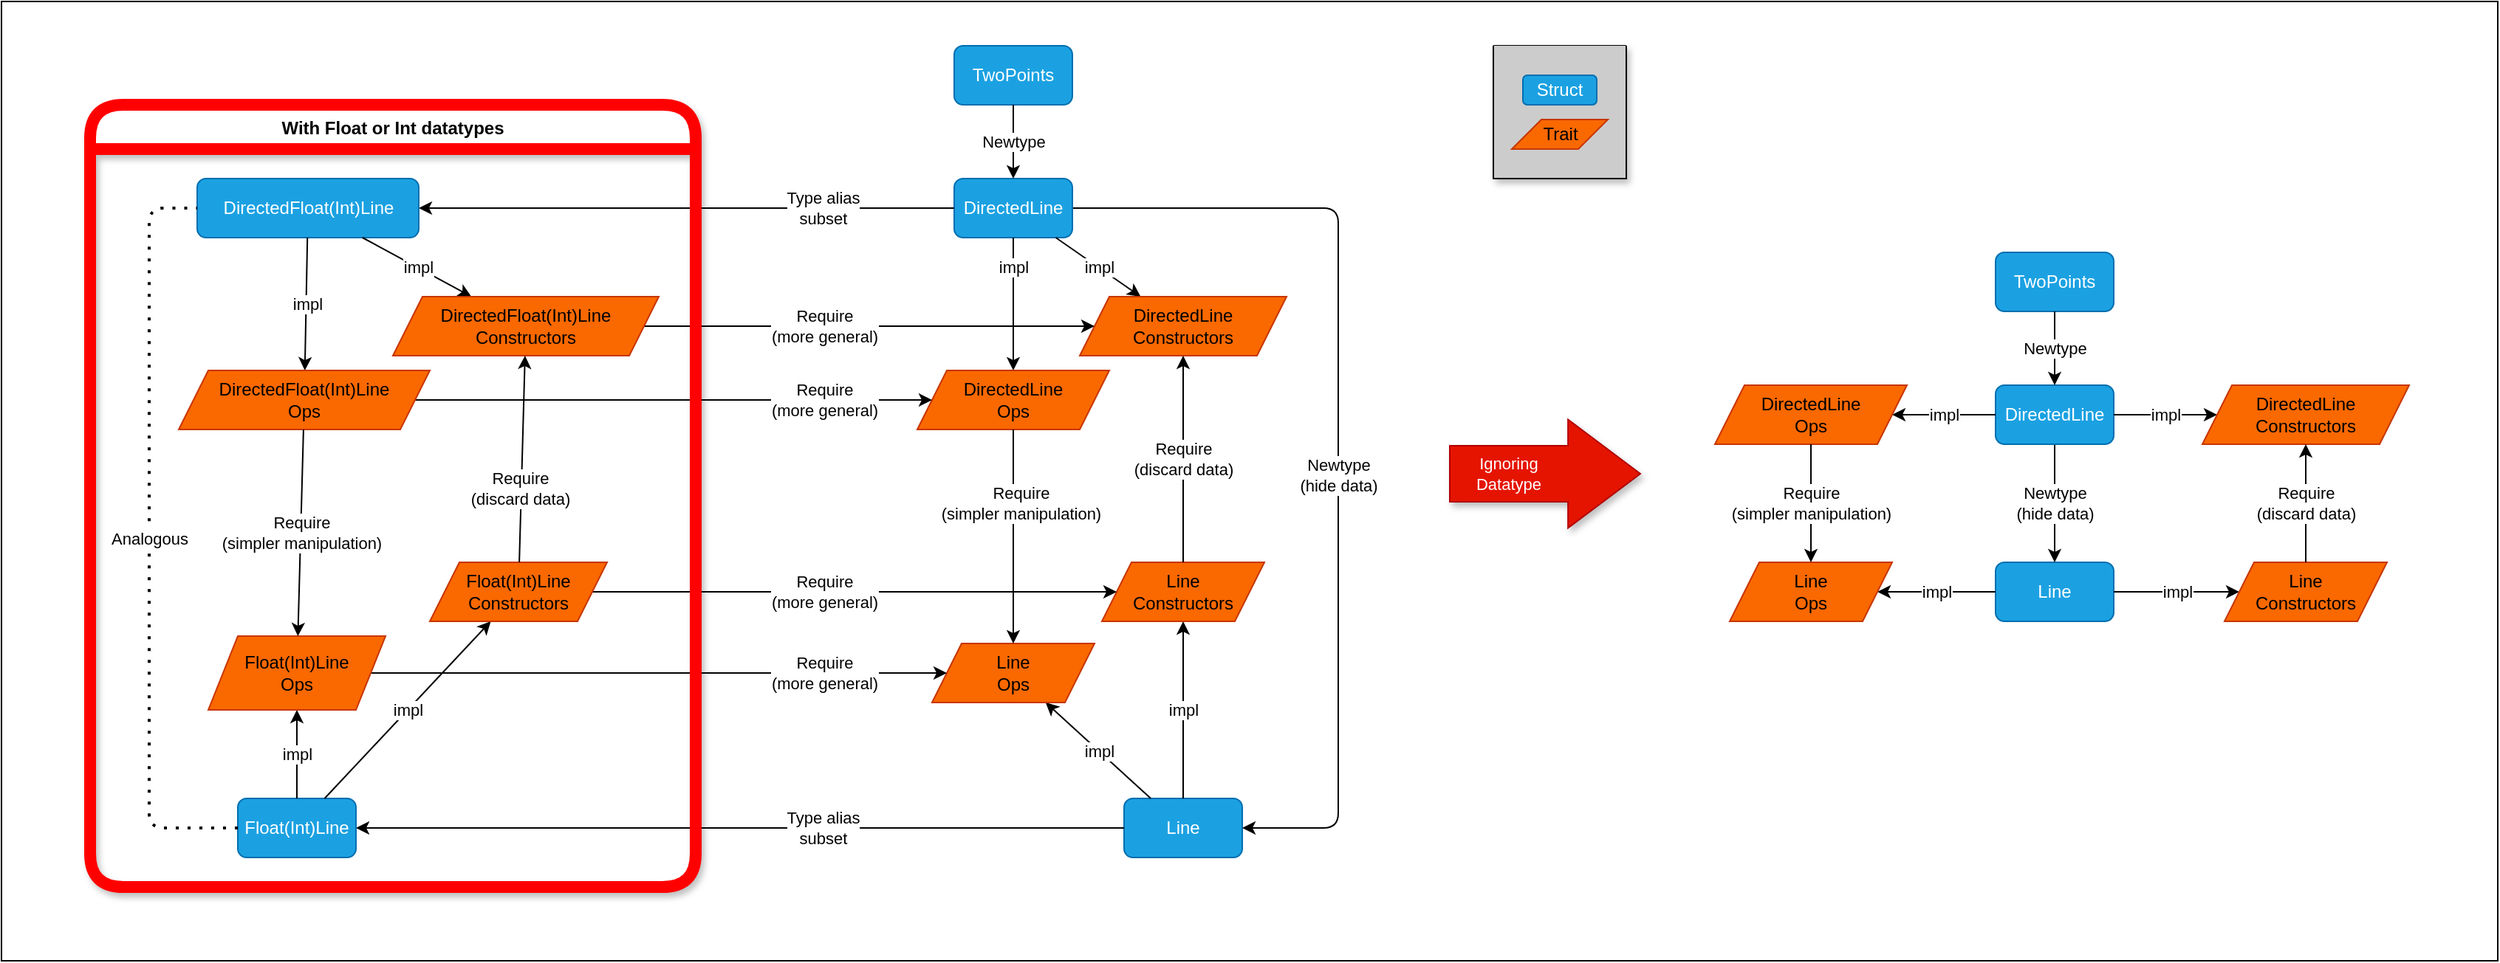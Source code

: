 <mxfile version="24.2.5" type="device">
  <diagram id="R2lEEEUBdFMjLlhIrx00" name="Page-1">
    <mxGraphModel dx="1702" dy="1304" grid="1" gridSize="10" guides="1" tooltips="1" connect="1" arrows="1" fold="1" page="1" pageScale="1" pageWidth="850" pageHeight="1100" background="#FFFFFF" math="0" shadow="0" extFonts="Permanent Marker^https://fonts.googleapis.com/css?family=Permanent+Marker">
      <root>
        <mxCell id="0" />
        <object label="background" id="v2eCrjNbCVR9gLbqSEYK-68">
          <mxCell style="locked=1;" parent="0" />
        </object>
        <mxCell id="v2eCrjNbCVR9gLbqSEYK-70" value="" style="rounded=0;whiteSpace=wrap;html=1;" vertex="1" parent="v2eCrjNbCVR9gLbqSEYK-68">
          <mxGeometry x="40" width="1690" height="650" as="geometry" />
        </mxCell>
        <object label="main" id="1">
          <mxCell style="" parent="0" />
        </object>
        <mxCell id="EpjbPCo30l2JaeXmtsPG-1" value="&lt;div&gt;Line&lt;/div&gt;" style="rounded=1;whiteSpace=wrap;html=1;fillColor=#1ba1e2;strokeColor=#006EAF;fontColor=#ffffff;" parent="1" vertex="1">
          <mxGeometry x="800" y="540" width="80" height="40" as="geometry" />
        </mxCell>
        <mxCell id="mHqxav7-0_hdRTA_JT6B-20" style="edgeStyle=orthogonalEdgeStyle;rounded=1;orthogonalLoop=1;jettySize=auto;html=1;noEdgeStyle=1;orthogonal=1;" parent="1" source="mHqxav7-0_hdRTA_JT6B-2" target="EpjbPCo30l2JaeXmtsPG-1" edge="1">
          <mxGeometry relative="1" as="geometry">
            <Array as="points">
              <mxPoint x="945" y="140" />
              <mxPoint x="945" y="560" />
            </Array>
          </mxGeometry>
        </mxCell>
        <mxCell id="mHqxav7-0_hdRTA_JT6B-21" value="&lt;div&gt;Newtype&lt;/div&gt;&lt;div&gt;(hide data)&lt;br&gt;&lt;/div&gt;" style="edgeLabel;html=1;align=center;verticalAlign=middle;resizable=0;points=[];rounded=1;" parent="mHqxav7-0_hdRTA_JT6B-20" vertex="1" connectable="0">
          <mxGeometry relative="1" as="geometry">
            <mxPoint y="28" as="offset" />
          </mxGeometry>
        </mxCell>
        <mxCell id="mHqxav7-0_hdRTA_JT6B-2" value="&lt;div&gt;DirectedLine&lt;/div&gt;" style="rounded=1;whiteSpace=wrap;html=1;fillColor=#1ba1e2;strokeColor=#006EAF;fontColor=#ffffff;" parent="1" vertex="1">
          <mxGeometry x="685.001" y="120" width="80" height="40" as="geometry" />
        </mxCell>
        <mxCell id="mHqxav7-0_hdRTA_JT6B-13" value="TwoPoints" style="rounded=1;whiteSpace=wrap;html=1;fillColor=#1ba1e2;strokeColor=#006EAF;fontColor=#ffffff;" parent="1" vertex="1">
          <mxGeometry x="685.001" y="30" width="80" height="40" as="geometry" />
        </mxCell>
        <mxCell id="mHqxav7-0_hdRTA_JT6B-14" value="" style="endArrow=classic;html=1;rounded=1;noEdgeStyle=1;orthogonal=1;" parent="1" source="mHqxav7-0_hdRTA_JT6B-13" target="mHqxav7-0_hdRTA_JT6B-2" edge="1">
          <mxGeometry width="50" height="50" relative="1" as="geometry">
            <mxPoint x="755" y="535" as="sourcePoint" />
            <mxPoint x="805" y="485" as="targetPoint" />
            <Array as="points" />
          </mxGeometry>
        </mxCell>
        <mxCell id="mHqxav7-0_hdRTA_JT6B-15" value="Newtype" style="edgeLabel;html=1;align=center;verticalAlign=middle;resizable=0;points=[];rounded=1;" parent="mHqxav7-0_hdRTA_JT6B-14" vertex="1" connectable="0">
          <mxGeometry relative="1" as="geometry">
            <mxPoint as="offset" />
          </mxGeometry>
        </mxCell>
        <mxCell id="v2eCrjNbCVR9gLbqSEYK-9" style="edgeStyle=orthogonalEdgeStyle;rounded=1;orthogonalLoop=1;jettySize=auto;html=1;noEdgeStyle=1;orthogonal=1;" edge="1" parent="1" source="EpjbPCo30l2JaeXmtsPG-1" target="v2eCrjNbCVR9gLbqSEYK-3">
          <mxGeometry relative="1" as="geometry">
            <mxPoint x="440" y="180" as="sourcePoint" />
            <mxPoint x="650" y="210" as="targetPoint" />
            <Array as="points" />
          </mxGeometry>
        </mxCell>
        <mxCell id="v2eCrjNbCVR9gLbqSEYK-10" value="&lt;div&gt;Type alias&lt;/div&gt;subset" style="edgeLabel;html=1;align=center;verticalAlign=middle;resizable=0;points=[];rounded=1;" vertex="1" connectable="0" parent="v2eCrjNbCVR9gLbqSEYK-9">
          <mxGeometry x="-0.196" relative="1" as="geometry">
            <mxPoint x="5" as="offset" />
          </mxGeometry>
        </mxCell>
        <mxCell id="v2eCrjNbCVR9gLbqSEYK-11" style="edgeStyle=orthogonalEdgeStyle;rounded=1;orthogonalLoop=1;jettySize=auto;html=1;noEdgeStyle=1;orthogonal=1;" edge="1" parent="1" source="mHqxav7-0_hdRTA_JT6B-2" target="v2eCrjNbCVR9gLbqSEYK-4">
          <mxGeometry relative="1" as="geometry">
            <Array as="points" />
            <mxPoint x="440" y="160" as="sourcePoint" />
            <mxPoint x="630" y="160" as="targetPoint" />
          </mxGeometry>
        </mxCell>
        <mxCell id="v2eCrjNbCVR9gLbqSEYK-12" value="&lt;div&gt;Type alias&lt;/div&gt;subset" style="edgeLabel;html=1;align=center;verticalAlign=middle;resizable=0;points=[];rounded=1;" vertex="1" connectable="0" parent="v2eCrjNbCVR9gLbqSEYK-11">
          <mxGeometry x="-0.196" relative="1" as="geometry">
            <mxPoint x="56" as="offset" />
          </mxGeometry>
        </mxCell>
        <mxCell id="v2eCrjNbCVR9gLbqSEYK-24" value="" style="endArrow=classic;html=1;rounded=1;" edge="1" parent="1" source="EpjbPCo30l2JaeXmtsPG-1" target="mHqxav7-0_hdRTA_JT6B-4">
          <mxGeometry width="50" height="50" relative="1" as="geometry">
            <mxPoint x="815" y="250" as="sourcePoint" />
            <mxPoint x="865" y="200" as="targetPoint" />
          </mxGeometry>
        </mxCell>
        <mxCell id="v2eCrjNbCVR9gLbqSEYK-25" value="impl" style="edgeLabel;html=1;align=center;verticalAlign=middle;resizable=0;points=[];rounded=1;" vertex="1" connectable="0" parent="v2eCrjNbCVR9gLbqSEYK-24">
          <mxGeometry relative="1" as="geometry">
            <mxPoint as="offset" />
          </mxGeometry>
        </mxCell>
        <mxCell id="v2eCrjNbCVR9gLbqSEYK-26" value="" style="endArrow=classic;html=1;rounded=1;" edge="1" parent="1" source="mHqxav7-0_hdRTA_JT6B-2" target="mHqxav7-0_hdRTA_JT6B-6">
          <mxGeometry width="50" height="50" relative="1" as="geometry">
            <mxPoint x="715" y="288" as="sourcePoint" />
            <mxPoint x="845" y="332" as="targetPoint" />
          </mxGeometry>
        </mxCell>
        <mxCell id="v2eCrjNbCVR9gLbqSEYK-27" value="impl" style="edgeLabel;html=1;align=center;verticalAlign=middle;resizable=0;points=[];rounded=1;" vertex="1" connectable="0" parent="v2eCrjNbCVR9gLbqSEYK-26">
          <mxGeometry relative="1" as="geometry">
            <mxPoint y="-25" as="offset" />
          </mxGeometry>
        </mxCell>
        <mxCell id="v2eCrjNbCVR9gLbqSEYK-44" value="" style="endArrow=classic;html=1;rounded=1;" edge="1" parent="1" source="EpjbPCo30l2JaeXmtsPG-1" target="mHqxav7-0_hdRTA_JT6B-8">
          <mxGeometry width="50" height="50" relative="1" as="geometry">
            <mxPoint x="751" y="230" as="sourcePoint" />
            <mxPoint x="685" y="180" as="targetPoint" />
          </mxGeometry>
        </mxCell>
        <mxCell id="v2eCrjNbCVR9gLbqSEYK-45" value="impl" style="edgeLabel;html=1;align=center;verticalAlign=middle;resizable=0;points=[];rounded=1;" vertex="1" connectable="0" parent="v2eCrjNbCVR9gLbqSEYK-44">
          <mxGeometry relative="1" as="geometry">
            <mxPoint as="offset" />
          </mxGeometry>
        </mxCell>
        <mxCell id="v2eCrjNbCVR9gLbqSEYK-46" value="" style="endArrow=classic;html=1;rounded=1;" edge="1" parent="1" source="mHqxav7-0_hdRTA_JT6B-2" target="mHqxav7-0_hdRTA_JT6B-10">
          <mxGeometry width="50" height="50" relative="1" as="geometry">
            <mxPoint x="735" y="170" as="sourcePoint" />
            <mxPoint x="669" y="120" as="targetPoint" />
          </mxGeometry>
        </mxCell>
        <mxCell id="v2eCrjNbCVR9gLbqSEYK-47" value="impl" style="edgeLabel;html=1;align=center;verticalAlign=middle;resizable=0;points=[];rounded=1;" vertex="1" connectable="0" parent="v2eCrjNbCVR9gLbqSEYK-46">
          <mxGeometry relative="1" as="geometry">
            <mxPoint as="offset" />
          </mxGeometry>
        </mxCell>
        <mxCell id="mHqxav7-0_hdRTA_JT6B-4" value="&lt;div&gt;Line&lt;/div&gt;&lt;div&gt;Ops&lt;br&gt;&lt;/div&gt;" style="rounded=0;whiteSpace=wrap;html=1;fillColor=#fa6800;strokeColor=#C73500;fontColor=#000000;shape=parallelogram;fixedSize=1;perimeter=parallelogramPerimeter;" parent="1" vertex="1">
          <mxGeometry x="670" y="435" width="110" height="40" as="geometry" />
        </mxCell>
        <mxCell id="mHqxav7-0_hdRTA_JT6B-6" value="&lt;div&gt;DirectedLine&lt;/div&gt;&lt;div&gt;Ops&lt;br&gt;&lt;/div&gt;" style="rounded=0;whiteSpace=wrap;html=1;fillColor=#fa6800;strokeColor=#C73500;fontColor=#000000;shape=parallelogram;fixedSize=1;perimeter=parallelogramPerimeter;" parent="1" vertex="1">
          <mxGeometry x="660" y="250" width="130" height="40" as="geometry" />
        </mxCell>
        <mxCell id="v2eCrjNbCVR9gLbqSEYK-38" value="" style="endArrow=classic;html=1;rounded=1;" edge="1" parent="1" source="v2eCrjNbCVR9gLbqSEYK-28" target="mHqxav7-0_hdRTA_JT6B-4">
          <mxGeometry relative="1" as="geometry">
            <mxPoint x="760" y="240" as="sourcePoint" />
            <mxPoint x="622" y="190" as="targetPoint" />
          </mxGeometry>
        </mxCell>
        <mxCell id="v2eCrjNbCVR9gLbqSEYK-39" value="&lt;div&gt;Require&lt;/div&gt;&lt;div&gt;(more general)&lt;/div&gt;" style="edgeLabel;resizable=0;html=1;;align=center;verticalAlign=middle;container=0;rounded=1;" connectable="0" vertex="1" parent="v2eCrjNbCVR9gLbqSEYK-38">
          <mxGeometry relative="1" as="geometry">
            <mxPoint x="112" as="offset" />
          </mxGeometry>
        </mxCell>
        <mxCell id="v2eCrjNbCVR9gLbqSEYK-22" value="" style="endArrow=classic;html=1;rounded=1;" edge="1" parent="1" source="mHqxav7-0_hdRTA_JT6B-6" target="mHqxav7-0_hdRTA_JT6B-4">
          <mxGeometry relative="1" as="geometry">
            <mxPoint x="1075" y="10" as="sourcePoint" />
            <mxPoint x="1175" y="10" as="targetPoint" />
          </mxGeometry>
        </mxCell>
        <mxCell id="v2eCrjNbCVR9gLbqSEYK-23" value="&lt;div&gt;Require&lt;/div&gt;&lt;div&gt;(simpler manipulation)&lt;br&gt;&lt;/div&gt;" style="edgeLabel;resizable=0;html=1;;align=center;verticalAlign=middle;container=0;rounded=1;" connectable="0" vertex="1" parent="v2eCrjNbCVR9gLbqSEYK-22">
          <mxGeometry relative="1" as="geometry">
            <mxPoint x="5" y="-23" as="offset" />
          </mxGeometry>
        </mxCell>
        <mxCell id="v2eCrjNbCVR9gLbqSEYK-36" value="" style="endArrow=classic;html=1;rounded=1;" edge="1" parent="1" source="v2eCrjNbCVR9gLbqSEYK-29" target="mHqxav7-0_hdRTA_JT6B-6">
          <mxGeometry relative="1" as="geometry">
            <mxPoint x="730" y="410" as="sourcePoint" />
            <mxPoint x="730" y="490" as="targetPoint" />
          </mxGeometry>
        </mxCell>
        <mxCell id="v2eCrjNbCVR9gLbqSEYK-37" value="&lt;div&gt;Require&lt;/div&gt;&lt;div&gt;(more general)&lt;/div&gt;" style="edgeLabel;resizable=0;html=1;;align=center;verticalAlign=middle;container=0;rounded=1;" connectable="0" vertex="1" parent="v2eCrjNbCVR9gLbqSEYK-36">
          <mxGeometry relative="1" as="geometry">
            <mxPoint x="102" as="offset" />
          </mxGeometry>
        </mxCell>
        <mxCell id="mHqxav7-0_hdRTA_JT6B-8" value="&lt;div&gt;Line&lt;/div&gt;&lt;div&gt;Constructors&lt;br&gt;&lt;/div&gt;" style="rounded=0;whiteSpace=wrap;html=1;fillColor=#fa6800;strokeColor=#C73500;fontColor=#000000;shape=parallelogram;fixedSize=1;perimeter=parallelogramPerimeter;" parent="1" vertex="1">
          <mxGeometry x="785" y="380" width="110" height="40" as="geometry" />
        </mxCell>
        <mxCell id="mHqxav7-0_hdRTA_JT6B-10" value="&lt;div&gt;DirectedLine&lt;/div&gt;&lt;div&gt;Constructors&lt;br&gt;&lt;/div&gt;" style="rounded=0;whiteSpace=wrap;html=1;fillColor=#fa6800;strokeColor=#C73500;fontColor=#000000;shape=parallelogram;fixedSize=1;perimeter=parallelogramPerimeter;" parent="1" vertex="1">
          <mxGeometry x="770" y="200" width="140" height="40" as="geometry" />
        </mxCell>
        <mxCell id="v2eCrjNbCVR9gLbqSEYK-51" value="" style="endArrow=classic;html=1;rounded=1;" edge="1" parent="1" source="mHqxav7-0_hdRTA_JT6B-9" target="mHqxav7-0_hdRTA_JT6B-8">
          <mxGeometry relative="1" as="geometry">
            <mxPoint x="660" y="249.57" as="sourcePoint" />
            <mxPoint x="590" y="249.57" as="targetPoint" />
          </mxGeometry>
        </mxCell>
        <mxCell id="v2eCrjNbCVR9gLbqSEYK-52" value="&lt;div&gt;Require&lt;/div&gt;&lt;div&gt;(more general)&lt;/div&gt;" style="edgeLabel;resizable=0;html=1;;align=center;verticalAlign=middle;container=0;rounded=1;" connectable="0" vertex="1" parent="v2eCrjNbCVR9gLbqSEYK-51">
          <mxGeometry relative="1" as="geometry">
            <mxPoint x="-21" as="offset" />
          </mxGeometry>
        </mxCell>
        <mxCell id="v2eCrjNbCVR9gLbqSEYK-56" value="" style="endArrow=classic;html=1;rounded=1;" edge="1" parent="1" source="mHqxav7-0_hdRTA_JT6B-8" target="mHqxav7-0_hdRTA_JT6B-10">
          <mxGeometry relative="1" as="geometry">
            <mxPoint x="777" y="395" as="sourcePoint" />
            <mxPoint x="623" y="150" as="targetPoint" />
          </mxGeometry>
        </mxCell>
        <mxCell id="v2eCrjNbCVR9gLbqSEYK-57" value="&lt;div&gt;Require&lt;/div&gt;&lt;div&gt;(discard data)&lt;br&gt;&lt;/div&gt;" style="edgeLabel;resizable=0;html=1;;align=center;verticalAlign=middle;container=0;rounded=1;" connectable="0" vertex="1" parent="v2eCrjNbCVR9gLbqSEYK-56">
          <mxGeometry relative="1" as="geometry">
            <mxPoint as="offset" />
          </mxGeometry>
        </mxCell>
        <mxCell id="v2eCrjNbCVR9gLbqSEYK-49" value="" style="endArrow=classic;html=1;rounded=1;" edge="1" parent="1" source="mHqxav7-0_hdRTA_JT6B-11" target="mHqxav7-0_hdRTA_JT6B-10">
          <mxGeometry relative="1" as="geometry">
            <mxPoint x="550" y="240" as="sourcePoint" />
            <mxPoint x="550" y="190" as="targetPoint" />
          </mxGeometry>
        </mxCell>
        <mxCell id="v2eCrjNbCVR9gLbqSEYK-50" value="&lt;div&gt;Require&lt;/div&gt;&lt;div&gt;(more general)&lt;br&gt;&lt;/div&gt;" style="edgeLabel;resizable=0;html=1;;align=center;verticalAlign=middle;container=0;rounded=1;" connectable="0" vertex="1" parent="v2eCrjNbCVR9gLbqSEYK-49">
          <mxGeometry relative="1" as="geometry">
            <mxPoint x="-31" as="offset" />
          </mxGeometry>
        </mxCell>
        <mxCell id="v2eCrjNbCVR9gLbqSEYK-77" value="With Float or Int datatypes" style="swimlane;startSize=30;fillColor=#FFFFFF;fontColor=#000000;strokeColor=#FF0000;swimlaneFillColor=none;strokeWidth=8;perimeterSpacing=0;rounded=1;swimlaneLine=1;glass=0;shadow=1;arcSize=25;comic=0;enumerate=0;moveCells=0;autosize=0;fillStyle=auto;" vertex="1" parent="1">
          <mxGeometry x="100" y="70" width="410" height="530" as="geometry">
            <mxRectangle x="60" y="135" width="50" height="40" as="alternateBounds" />
          </mxGeometry>
        </mxCell>
        <mxCell id="v2eCrjNbCVR9gLbqSEYK-71" value="" style="group" vertex="1" connectable="0" parent="v2eCrjNbCVR9gLbqSEYK-77">
          <mxGeometry x="40" y="50" width="345" height="460" as="geometry" />
        </mxCell>
        <mxCell id="v2eCrjNbCVR9gLbqSEYK-3" value="&lt;div&gt;Float(Int)Line&lt;br&gt;&lt;/div&gt;" style="rounded=1;whiteSpace=wrap;html=1;fillColor=#1ba1e2;strokeColor=#006EAF;fontColor=#ffffff;" vertex="1" parent="v2eCrjNbCVR9gLbqSEYK-71">
          <mxGeometry x="60" y="420" width="80" height="40" as="geometry" />
        </mxCell>
        <mxCell id="v2eCrjNbCVR9gLbqSEYK-4" value="&lt;div&gt;DirectedFloat(Int)Line&lt;/div&gt;" style="rounded=1;whiteSpace=wrap;html=1;fillColor=#1ba1e2;strokeColor=#006EAF;fontColor=#ffffff;" vertex="1" parent="v2eCrjNbCVR9gLbqSEYK-71">
          <mxGeometry x="32.5" width="150" height="40" as="geometry" />
        </mxCell>
        <mxCell id="v2eCrjNbCVR9gLbqSEYK-5" value="" style="endArrow=none;dashed=1;html=1;dashPattern=1 3;strokeWidth=2;rounded=1;" edge="1" parent="v2eCrjNbCVR9gLbqSEYK-71" source="v2eCrjNbCVR9gLbqSEYK-3" target="v2eCrjNbCVR9gLbqSEYK-4">
          <mxGeometry width="50" height="50" relative="1" as="geometry">
            <mxPoint x="424.53" y="620" as="sourcePoint" />
            <mxPoint x="474.53" y="570" as="targetPoint" />
            <Array as="points">
              <mxPoint y="440" />
              <mxPoint y="20" />
            </Array>
          </mxGeometry>
        </mxCell>
        <mxCell id="v2eCrjNbCVR9gLbqSEYK-6" value="&lt;div&gt;Analogous&lt;/div&gt;" style="edgeLabel;html=1;align=center;verticalAlign=middle;resizable=0;points=[];rounded=1;" vertex="1" connectable="0" parent="v2eCrjNbCVR9gLbqSEYK-5">
          <mxGeometry relative="1" as="geometry">
            <mxPoint as="offset" />
          </mxGeometry>
        </mxCell>
        <mxCell id="v2eCrjNbCVR9gLbqSEYK-32" value="" style="endArrow=classic;html=1;rounded=1;" edge="1" parent="v2eCrjNbCVR9gLbqSEYK-71" source="v2eCrjNbCVR9gLbqSEYK-4" target="v2eCrjNbCVR9gLbqSEYK-29">
          <mxGeometry width="50" height="50" relative="1" as="geometry">
            <mxPoint x="430" y="310" as="sourcePoint" />
            <mxPoint x="500" y="310" as="targetPoint" />
          </mxGeometry>
        </mxCell>
        <mxCell id="v2eCrjNbCVR9gLbqSEYK-33" value="impl" style="edgeLabel;html=1;align=center;verticalAlign=middle;resizable=0;points=[];rounded=1;" vertex="1" connectable="0" parent="v2eCrjNbCVR9gLbqSEYK-32">
          <mxGeometry relative="1" as="geometry">
            <mxPoint as="offset" />
          </mxGeometry>
        </mxCell>
        <mxCell id="v2eCrjNbCVR9gLbqSEYK-34" value="" style="endArrow=classic;html=1;rounded=1;" edge="1" parent="v2eCrjNbCVR9gLbqSEYK-71" source="v2eCrjNbCVR9gLbqSEYK-3" target="v2eCrjNbCVR9gLbqSEYK-28">
          <mxGeometry width="50" height="50" relative="1" as="geometry">
            <mxPoint x="150" y="420" as="sourcePoint" />
            <mxPoint x="220" y="420" as="targetPoint" />
          </mxGeometry>
        </mxCell>
        <mxCell id="v2eCrjNbCVR9gLbqSEYK-35" value="impl" style="edgeLabel;html=1;align=center;verticalAlign=middle;resizable=0;points=[];rounded=1;" vertex="1" connectable="0" parent="v2eCrjNbCVR9gLbqSEYK-34">
          <mxGeometry relative="1" as="geometry">
            <mxPoint as="offset" />
          </mxGeometry>
        </mxCell>
        <mxCell id="v2eCrjNbCVR9gLbqSEYK-58" value="" style="endArrow=classic;html=1;rounded=1;" edge="1" parent="v2eCrjNbCVR9gLbqSEYK-71" source="v2eCrjNbCVR9gLbqSEYK-4" target="mHqxav7-0_hdRTA_JT6B-11">
          <mxGeometry width="50" height="50" relative="1" as="geometry">
            <mxPoint x="77" as="sourcePoint" />
            <mxPoint x="93" y="180" as="targetPoint" />
          </mxGeometry>
        </mxCell>
        <mxCell id="v2eCrjNbCVR9gLbqSEYK-59" value="impl" style="edgeLabel;html=1;align=center;verticalAlign=middle;resizable=0;points=[];rounded=1;" vertex="1" connectable="0" parent="v2eCrjNbCVR9gLbqSEYK-58">
          <mxGeometry relative="1" as="geometry">
            <mxPoint as="offset" />
          </mxGeometry>
        </mxCell>
        <mxCell id="v2eCrjNbCVR9gLbqSEYK-60" value="" style="endArrow=classic;html=1;rounded=1;" edge="1" parent="v2eCrjNbCVR9gLbqSEYK-71" source="v2eCrjNbCVR9gLbqSEYK-3" target="mHqxav7-0_hdRTA_JT6B-9">
          <mxGeometry width="50" height="50" relative="1" as="geometry">
            <mxPoint x="54" y="510" as="sourcePoint" />
            <mxPoint x="90" y="350" as="targetPoint" />
          </mxGeometry>
        </mxCell>
        <mxCell id="v2eCrjNbCVR9gLbqSEYK-61" value="impl" style="edgeLabel;html=1;align=center;verticalAlign=middle;resizable=0;points=[];rounded=1;" vertex="1" connectable="0" parent="v2eCrjNbCVR9gLbqSEYK-60">
          <mxGeometry relative="1" as="geometry">
            <mxPoint as="offset" />
          </mxGeometry>
        </mxCell>
        <mxCell id="v2eCrjNbCVR9gLbqSEYK-28" value="&lt;div&gt;Float(Int)Line&lt;/div&gt;&lt;div&gt;Ops&lt;br&gt;&lt;/div&gt;" style="rounded=0;whiteSpace=wrap;html=1;fillColor=#fa6800;strokeColor=#C73500;fontColor=#000000;shape=parallelogram;fixedSize=1;perimeter=parallelogramPerimeter;" vertex="1" parent="v2eCrjNbCVR9gLbqSEYK-71">
          <mxGeometry x="40" y="310" width="120" height="50" as="geometry" />
        </mxCell>
        <mxCell id="v2eCrjNbCVR9gLbqSEYK-29" value="&lt;div&gt;DirectedFloat(Int)Line&lt;/div&gt;&lt;div&gt;Ops&lt;br&gt;&lt;/div&gt;" style="rounded=0;whiteSpace=wrap;html=1;fillColor=#fa6800;strokeColor=#C73500;fontColor=#000000;shape=parallelogram;fixedSize=1;perimeter=parallelogramPerimeter;" vertex="1" parent="v2eCrjNbCVR9gLbqSEYK-71">
          <mxGeometry x="20" y="130" width="170" height="40" as="geometry" />
        </mxCell>
        <mxCell id="v2eCrjNbCVR9gLbqSEYK-30" value="" style="endArrow=classic;html=1;rounded=1;" edge="1" parent="v2eCrjNbCVR9gLbqSEYK-71" source="v2eCrjNbCVR9gLbqSEYK-29" target="v2eCrjNbCVR9gLbqSEYK-28">
          <mxGeometry relative="1" as="geometry">
            <mxPoint x="399.5" y="330" as="sourcePoint" />
            <mxPoint x="399.5" y="410" as="targetPoint" />
          </mxGeometry>
        </mxCell>
        <mxCell id="v2eCrjNbCVR9gLbqSEYK-31" value="&lt;div&gt;Require&lt;/div&gt;&lt;div&gt;(simpler manipulation)&lt;br&gt;&lt;/div&gt;" style="edgeLabel;resizable=0;html=1;;align=center;verticalAlign=middle;container=0;rounded=1;" connectable="0" vertex="1" parent="v2eCrjNbCVR9gLbqSEYK-30">
          <mxGeometry relative="1" as="geometry">
            <mxPoint as="offset" />
          </mxGeometry>
        </mxCell>
        <mxCell id="mHqxav7-0_hdRTA_JT6B-9" value="&lt;div&gt;Float(Int)Line&lt;/div&gt;&lt;div&gt;Constructors&lt;br&gt;&lt;/div&gt;" style="rounded=0;whiteSpace=wrap;html=1;fillColor=#fa6800;strokeColor=#C73500;fontColor=#000000;shape=parallelogram;fixedSize=1;perimeter=parallelogramPerimeter;" parent="v2eCrjNbCVR9gLbqSEYK-71" vertex="1">
          <mxGeometry x="190" y="260" width="120" height="40" as="geometry" />
        </mxCell>
        <mxCell id="mHqxav7-0_hdRTA_JT6B-11" value="&lt;div&gt;DirectedFloat(Int)Line&lt;/div&gt;&lt;div&gt;Constructors&lt;br&gt;&lt;/div&gt;" style="rounded=0;whiteSpace=wrap;html=1;fillColor=#fa6800;strokeColor=#C73500;fontColor=#000000;shape=parallelogram;fixedSize=1;perimeter=parallelogramPerimeter;" parent="v2eCrjNbCVR9gLbqSEYK-71" vertex="1">
          <mxGeometry x="165" y="80" width="180" height="40" as="geometry" />
        </mxCell>
        <mxCell id="v2eCrjNbCVR9gLbqSEYK-53" value="" style="endArrow=classic;html=1;rounded=1;" edge="1" parent="v2eCrjNbCVR9gLbqSEYK-71" source="mHqxav7-0_hdRTA_JT6B-9" target="mHqxav7-0_hdRTA_JT6B-11">
          <mxGeometry relative="1" as="geometry">
            <mxPoint x="480" y="240" as="sourcePoint" />
            <mxPoint x="480" y="190" as="targetPoint" />
          </mxGeometry>
        </mxCell>
        <mxCell id="v2eCrjNbCVR9gLbqSEYK-54" value="&lt;div&gt;Require&lt;/div&gt;&lt;div&gt;(discard data)&lt;/div&gt;" style="edgeLabel;resizable=0;html=1;;align=center;verticalAlign=middle;container=0;rounded=1;" connectable="0" vertex="1" parent="v2eCrjNbCVR9gLbqSEYK-53">
          <mxGeometry relative="1" as="geometry">
            <mxPoint x="-2" y="20" as="offset" />
          </mxGeometry>
        </mxCell>
        <mxCell id="v2eCrjNbCVR9gLbqSEYK-79" value="&lt;div&gt;Line&lt;/div&gt;" style="rounded=1;whiteSpace=wrap;html=1;fillColor=#1ba1e2;strokeColor=#006EAF;fontColor=#ffffff;" vertex="1" parent="1">
          <mxGeometry x="1390" y="380" width="80" height="40" as="geometry" />
        </mxCell>
        <mxCell id="v2eCrjNbCVR9gLbqSEYK-80" style="edgeStyle=orthogonalEdgeStyle;rounded=1;orthogonalLoop=1;jettySize=auto;html=1;noEdgeStyle=1;orthogonal=1;" edge="1" parent="1" source="v2eCrjNbCVR9gLbqSEYK-82" target="v2eCrjNbCVR9gLbqSEYK-79">
          <mxGeometry relative="1" as="geometry">
            <Array as="points" />
          </mxGeometry>
        </mxCell>
        <mxCell id="v2eCrjNbCVR9gLbqSEYK-81" value="&lt;div&gt;Newtype&lt;/div&gt;&lt;div&gt;(hide data)&lt;br&gt;&lt;/div&gt;" style="edgeLabel;html=1;align=center;verticalAlign=middle;resizable=0;points=[];rounded=1;" vertex="1" connectable="0" parent="v2eCrjNbCVR9gLbqSEYK-80">
          <mxGeometry relative="1" as="geometry">
            <mxPoint as="offset" />
          </mxGeometry>
        </mxCell>
        <mxCell id="v2eCrjNbCVR9gLbqSEYK-82" value="&lt;div&gt;DirectedLine&lt;/div&gt;" style="rounded=1;whiteSpace=wrap;html=1;fillColor=#1ba1e2;strokeColor=#006EAF;fontColor=#ffffff;" vertex="1" parent="1">
          <mxGeometry x="1390.001" y="260" width="80" height="40" as="geometry" />
        </mxCell>
        <mxCell id="v2eCrjNbCVR9gLbqSEYK-83" value="TwoPoints" style="rounded=1;whiteSpace=wrap;html=1;fillColor=#1ba1e2;strokeColor=#006EAF;fontColor=#ffffff;" vertex="1" parent="1">
          <mxGeometry x="1390.001" y="170" width="80" height="40" as="geometry" />
        </mxCell>
        <mxCell id="v2eCrjNbCVR9gLbqSEYK-84" value="" style="endArrow=classic;html=1;rounded=1;noEdgeStyle=1;orthogonal=1;" edge="1" parent="1" source="v2eCrjNbCVR9gLbqSEYK-83" target="v2eCrjNbCVR9gLbqSEYK-82">
          <mxGeometry width="50" height="50" relative="1" as="geometry">
            <mxPoint x="1460" y="675" as="sourcePoint" />
            <mxPoint x="1510" y="625" as="targetPoint" />
            <Array as="points" />
          </mxGeometry>
        </mxCell>
        <mxCell id="v2eCrjNbCVR9gLbqSEYK-85" value="Newtype" style="edgeLabel;html=1;align=center;verticalAlign=middle;resizable=0;points=[];rounded=1;" vertex="1" connectable="0" parent="v2eCrjNbCVR9gLbqSEYK-84">
          <mxGeometry relative="1" as="geometry">
            <mxPoint as="offset" />
          </mxGeometry>
        </mxCell>
        <mxCell id="v2eCrjNbCVR9gLbqSEYK-86" value="" style="endArrow=classic;html=1;rounded=1;" edge="1" parent="1" source="v2eCrjNbCVR9gLbqSEYK-79" target="v2eCrjNbCVR9gLbqSEYK-94">
          <mxGeometry width="50" height="50" relative="1" as="geometry">
            <mxPoint x="1520" y="390" as="sourcePoint" />
            <mxPoint x="1570" y="340" as="targetPoint" />
          </mxGeometry>
        </mxCell>
        <mxCell id="v2eCrjNbCVR9gLbqSEYK-87" value="impl" style="edgeLabel;html=1;align=center;verticalAlign=middle;resizable=0;points=[];rounded=1;" vertex="1" connectable="0" parent="v2eCrjNbCVR9gLbqSEYK-86">
          <mxGeometry relative="1" as="geometry">
            <mxPoint as="offset" />
          </mxGeometry>
        </mxCell>
        <mxCell id="v2eCrjNbCVR9gLbqSEYK-88" value="" style="endArrow=classic;html=1;rounded=1;" edge="1" parent="1" source="v2eCrjNbCVR9gLbqSEYK-82" target="v2eCrjNbCVR9gLbqSEYK-95">
          <mxGeometry width="50" height="50" relative="1" as="geometry">
            <mxPoint x="1420" y="428" as="sourcePoint" />
            <mxPoint x="1550" y="472" as="targetPoint" />
          </mxGeometry>
        </mxCell>
        <mxCell id="v2eCrjNbCVR9gLbqSEYK-89" value="impl" style="edgeLabel;html=1;align=center;verticalAlign=middle;resizable=0;points=[];rounded=1;" vertex="1" connectable="0" parent="v2eCrjNbCVR9gLbqSEYK-88">
          <mxGeometry relative="1" as="geometry">
            <mxPoint as="offset" />
          </mxGeometry>
        </mxCell>
        <mxCell id="v2eCrjNbCVR9gLbqSEYK-90" value="" style="endArrow=classic;html=1;rounded=1;" edge="1" parent="1" source="v2eCrjNbCVR9gLbqSEYK-79" target="v2eCrjNbCVR9gLbqSEYK-98">
          <mxGeometry width="50" height="50" relative="1" as="geometry">
            <mxPoint x="1456" y="370" as="sourcePoint" />
            <mxPoint x="1390" y="320" as="targetPoint" />
          </mxGeometry>
        </mxCell>
        <mxCell id="v2eCrjNbCVR9gLbqSEYK-91" value="impl" style="edgeLabel;html=1;align=center;verticalAlign=middle;resizable=0;points=[];rounded=1;" vertex="1" connectable="0" parent="v2eCrjNbCVR9gLbqSEYK-90">
          <mxGeometry relative="1" as="geometry">
            <mxPoint as="offset" />
          </mxGeometry>
        </mxCell>
        <mxCell id="v2eCrjNbCVR9gLbqSEYK-92" value="" style="endArrow=classic;html=1;rounded=1;" edge="1" parent="1" source="v2eCrjNbCVR9gLbqSEYK-82" target="v2eCrjNbCVR9gLbqSEYK-99">
          <mxGeometry width="50" height="50" relative="1" as="geometry">
            <mxPoint x="1440" y="310" as="sourcePoint" />
            <mxPoint x="1374" y="260" as="targetPoint" />
          </mxGeometry>
        </mxCell>
        <mxCell id="v2eCrjNbCVR9gLbqSEYK-93" value="impl" style="edgeLabel;html=1;align=center;verticalAlign=middle;resizable=0;points=[];rounded=1;" vertex="1" connectable="0" parent="v2eCrjNbCVR9gLbqSEYK-92">
          <mxGeometry relative="1" as="geometry">
            <mxPoint as="offset" />
          </mxGeometry>
        </mxCell>
        <mxCell id="v2eCrjNbCVR9gLbqSEYK-94" value="&lt;div&gt;Line&lt;/div&gt;&lt;div&gt;Ops&lt;br&gt;&lt;/div&gt;" style="rounded=0;whiteSpace=wrap;html=1;fillColor=#fa6800;strokeColor=#C73500;fontColor=#000000;shape=parallelogram;fixedSize=1;perimeter=parallelogramPerimeter;" vertex="1" parent="1">
          <mxGeometry x="1210" y="380" width="110" height="40" as="geometry" />
        </mxCell>
        <mxCell id="v2eCrjNbCVR9gLbqSEYK-95" value="&lt;div&gt;DirectedLine&lt;/div&gt;&lt;div&gt;Ops&lt;br&gt;&lt;/div&gt;" style="rounded=0;whiteSpace=wrap;html=1;fillColor=#fa6800;strokeColor=#C73500;fontColor=#000000;shape=parallelogram;fixedSize=1;perimeter=parallelogramPerimeter;" vertex="1" parent="1">
          <mxGeometry x="1200" y="260" width="130" height="40" as="geometry" />
        </mxCell>
        <mxCell id="v2eCrjNbCVR9gLbqSEYK-96" value="" style="endArrow=classic;html=1;rounded=1;" edge="1" parent="1" source="v2eCrjNbCVR9gLbqSEYK-95" target="v2eCrjNbCVR9gLbqSEYK-94">
          <mxGeometry relative="1" as="geometry">
            <mxPoint x="1780" y="150" as="sourcePoint" />
            <mxPoint x="1880" y="150" as="targetPoint" />
          </mxGeometry>
        </mxCell>
        <mxCell id="v2eCrjNbCVR9gLbqSEYK-97" value="&lt;div&gt;Require&lt;/div&gt;&lt;div&gt;(simpler manipulation)&lt;br&gt;&lt;/div&gt;" style="edgeLabel;resizable=0;html=1;;align=center;verticalAlign=middle;container=0;rounded=1;" connectable="0" vertex="1" parent="v2eCrjNbCVR9gLbqSEYK-96">
          <mxGeometry relative="1" as="geometry">
            <mxPoint as="offset" />
          </mxGeometry>
        </mxCell>
        <mxCell id="v2eCrjNbCVR9gLbqSEYK-98" value="&lt;div&gt;Line&lt;/div&gt;&lt;div&gt;Constructors&lt;br&gt;&lt;/div&gt;" style="rounded=0;whiteSpace=wrap;html=1;fillColor=#fa6800;strokeColor=#C73500;fontColor=#000000;shape=parallelogram;fixedSize=1;perimeter=parallelogramPerimeter;" vertex="1" parent="1">
          <mxGeometry x="1545" y="380" width="110" height="40" as="geometry" />
        </mxCell>
        <mxCell id="v2eCrjNbCVR9gLbqSEYK-99" value="&lt;div&gt;DirectedLine&lt;/div&gt;&lt;div&gt;Constructors&lt;br&gt;&lt;/div&gt;" style="rounded=0;whiteSpace=wrap;html=1;fillColor=#fa6800;strokeColor=#C73500;fontColor=#000000;shape=parallelogram;fixedSize=1;perimeter=parallelogramPerimeter;" vertex="1" parent="1">
          <mxGeometry x="1530" y="260" width="140" height="40" as="geometry" />
        </mxCell>
        <mxCell id="v2eCrjNbCVR9gLbqSEYK-100" value="" style="endArrow=classic;html=1;rounded=1;" edge="1" parent="1" source="v2eCrjNbCVR9gLbqSEYK-98" target="v2eCrjNbCVR9gLbqSEYK-99">
          <mxGeometry relative="1" as="geometry">
            <mxPoint x="1482" y="535" as="sourcePoint" />
            <mxPoint x="1328" y="290" as="targetPoint" />
          </mxGeometry>
        </mxCell>
        <mxCell id="v2eCrjNbCVR9gLbqSEYK-101" value="&lt;div&gt;Require&lt;/div&gt;&lt;div&gt;(discard data)&lt;br&gt;&lt;/div&gt;" style="edgeLabel;resizable=0;html=1;;align=center;verticalAlign=middle;container=0;rounded=1;" connectable="0" vertex="1" parent="v2eCrjNbCVR9gLbqSEYK-100">
          <mxGeometry relative="1" as="geometry">
            <mxPoint as="offset" />
          </mxGeometry>
        </mxCell>
        <mxCell id="v2eCrjNbCVR9gLbqSEYK-102" value="" style="shape=flexArrow;endArrow=classic;html=1;rounded=0;width=38.095;endSize=15.979;endWidth=34.517;fillColor=#e51400;strokeColor=#B20000;shadow=1;" edge="1" parent="1">
          <mxGeometry width="50" height="50" relative="1" as="geometry">
            <mxPoint x="1020" y="320" as="sourcePoint" />
            <mxPoint x="1150" y="320" as="targetPoint" />
          </mxGeometry>
        </mxCell>
        <mxCell id="v2eCrjNbCVR9gLbqSEYK-103" value="&lt;div&gt;Ignoring&lt;/div&gt;&lt;div&gt;Datatype&lt;br&gt;&lt;/div&gt;" style="edgeLabel;html=1;align=center;verticalAlign=middle;resizable=0;points=[];fontColor=#FFFFFF;labelBackgroundColor=none;" vertex="1" connectable="0" parent="v2eCrjNbCVR9gLbqSEYK-102">
          <mxGeometry relative="1" as="geometry">
            <mxPoint x="-25" as="offset" />
          </mxGeometry>
        </mxCell>
        <mxCell id="v2eCrjNbCVR9gLbqSEYK-106" value="" style="swimlane;startSize=0;swimlaneFillColor=#CCCCCC;shadow=1;" vertex="1" parent="1">
          <mxGeometry x="1050" y="30" width="90" height="90" as="geometry" />
        </mxCell>
        <mxCell id="v2eCrjNbCVR9gLbqSEYK-40" value="Trait" style="rounded=0;whiteSpace=wrap;html=1;fillColor=#fa6800;strokeColor=#C73500;fontColor=#000000;shape=parallelogram;fixedSize=1;perimeter=parallelogramPerimeter;flipH=0;flipV=0;" vertex="1" parent="v2eCrjNbCVR9gLbqSEYK-106">
          <mxGeometry x="12.5" y="50" width="65" height="20" as="geometry" />
        </mxCell>
        <mxCell id="v2eCrjNbCVR9gLbqSEYK-41" value="Struct" style="rounded=1;whiteSpace=wrap;fillColor=#1ba1e2;strokeColor=#006EAF;fontColor=#ffffff;verticalAlign=middle;html=1;spacing=2;flipH=0;flipV=0;" vertex="1" parent="v2eCrjNbCVR9gLbqSEYK-106">
          <mxGeometry x="20" y="20" width="50" height="20" as="geometry" />
        </mxCell>
      </root>
    </mxGraphModel>
  </diagram>
</mxfile>
